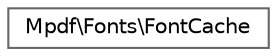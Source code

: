 digraph "Graphical Class Hierarchy"
{
 // LATEX_PDF_SIZE
  bgcolor="transparent";
  edge [fontname=Helvetica,fontsize=10,labelfontname=Helvetica,labelfontsize=10];
  node [fontname=Helvetica,fontsize=10,shape=box,height=0.2,width=0.4];
  rankdir="LR";
  Node0 [id="Node000000",label="Mpdf\\Fonts\\FontCache",height=0.2,width=0.4,color="grey40", fillcolor="white", style="filled",URL="$classMpdf_1_1Fonts_1_1FontCache.html",tooltip=" "];
}
